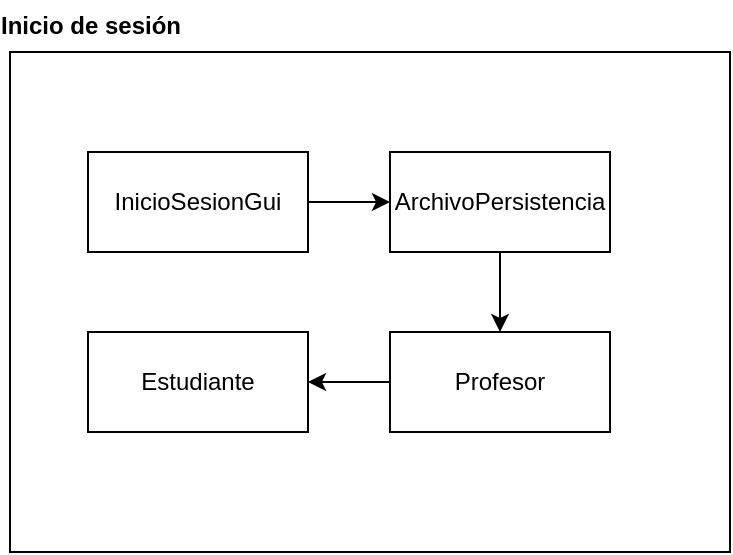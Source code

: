 <mxfile version="25.0.2">
  <diagram id="C5RBs43oDa-KdzZeNtuy" name="Page-1">
    <mxGraphModel dx="1152" dy="741" grid="1" gridSize="10" guides="1" tooltips="1" connect="1" arrows="1" fold="1" page="1" pageScale="1" pageWidth="827" pageHeight="1169" math="0" shadow="0">
      <root>
        <mxCell id="WIyWlLk6GJQsqaUBKTNV-0" />
        <mxCell id="WIyWlLk6GJQsqaUBKTNV-1" parent="WIyWlLk6GJQsqaUBKTNV-0" />
        <mxCell id="jll7-muh70pwECgko0we-11" value="" style="html=1;whiteSpace=wrap;" parent="WIyWlLk6GJQsqaUBKTNV-1" vertex="1">
          <mxGeometry x="320" y="240" width="360" height="250" as="geometry" />
        </mxCell>
        <mxCell id="jll7-muh70pwECgko0we-7" style="edgeStyle=orthogonalEdgeStyle;rounded=0;orthogonalLoop=1;jettySize=auto;html=1;entryX=0;entryY=0.5;entryDx=0;entryDy=0;" parent="WIyWlLk6GJQsqaUBKTNV-1" source="jll7-muh70pwECgko0we-0" target="jll7-muh70pwECgko0we-1" edge="1">
          <mxGeometry relative="1" as="geometry" />
        </mxCell>
        <mxCell id="jll7-muh70pwECgko0we-0" value="InicioSesionGui" style="html=1;whiteSpace=wrap;" parent="WIyWlLk6GJQsqaUBKTNV-1" vertex="1">
          <mxGeometry x="359" y="290" width="110" height="50" as="geometry" />
        </mxCell>
        <mxCell id="jll7-muh70pwECgko0we-8" style="edgeStyle=orthogonalEdgeStyle;rounded=0;orthogonalLoop=1;jettySize=auto;html=1;entryX=0.5;entryY=0;entryDx=0;entryDy=0;" parent="WIyWlLk6GJQsqaUBKTNV-1" source="jll7-muh70pwECgko0we-1" target="jll7-muh70pwECgko0we-2" edge="1">
          <mxGeometry relative="1" as="geometry" />
        </mxCell>
        <mxCell id="jll7-muh70pwECgko0we-1" value="ArchivoPersistencia" style="html=1;whiteSpace=wrap;" parent="WIyWlLk6GJQsqaUBKTNV-1" vertex="1">
          <mxGeometry x="510" y="290" width="110" height="50" as="geometry" />
        </mxCell>
        <mxCell id="jll7-muh70pwECgko0we-9" style="edgeStyle=orthogonalEdgeStyle;rounded=0;orthogonalLoop=1;jettySize=auto;html=1;entryX=1;entryY=0.5;entryDx=0;entryDy=0;" parent="WIyWlLk6GJQsqaUBKTNV-1" source="jll7-muh70pwECgko0we-2" target="jll7-muh70pwECgko0we-3" edge="1">
          <mxGeometry relative="1" as="geometry" />
        </mxCell>
        <mxCell id="jll7-muh70pwECgko0we-2" value="Profesor" style="html=1;whiteSpace=wrap;" parent="WIyWlLk6GJQsqaUBKTNV-1" vertex="1">
          <mxGeometry x="510" y="380" width="110" height="50" as="geometry" />
        </mxCell>
        <mxCell id="jll7-muh70pwECgko0we-3" value="Estudiante" style="html=1;whiteSpace=wrap;" parent="WIyWlLk6GJQsqaUBKTNV-1" vertex="1">
          <mxGeometry x="359" y="380" width="110" height="50" as="geometry" />
        </mxCell>
        <mxCell id="jll7-muh70pwECgko0we-12" value="Inicio de sesión" style="text;align=center;fontStyle=1;verticalAlign=middle;spacingLeft=3;spacingRight=3;strokeColor=none;rotatable=0;points=[[0,0.5],[1,0.5]];portConstraint=eastwest;html=1;" parent="WIyWlLk6GJQsqaUBKTNV-1" vertex="1">
          <mxGeometry x="320" y="214" width="80" height="26" as="geometry" />
        </mxCell>
      </root>
    </mxGraphModel>
  </diagram>
</mxfile>
